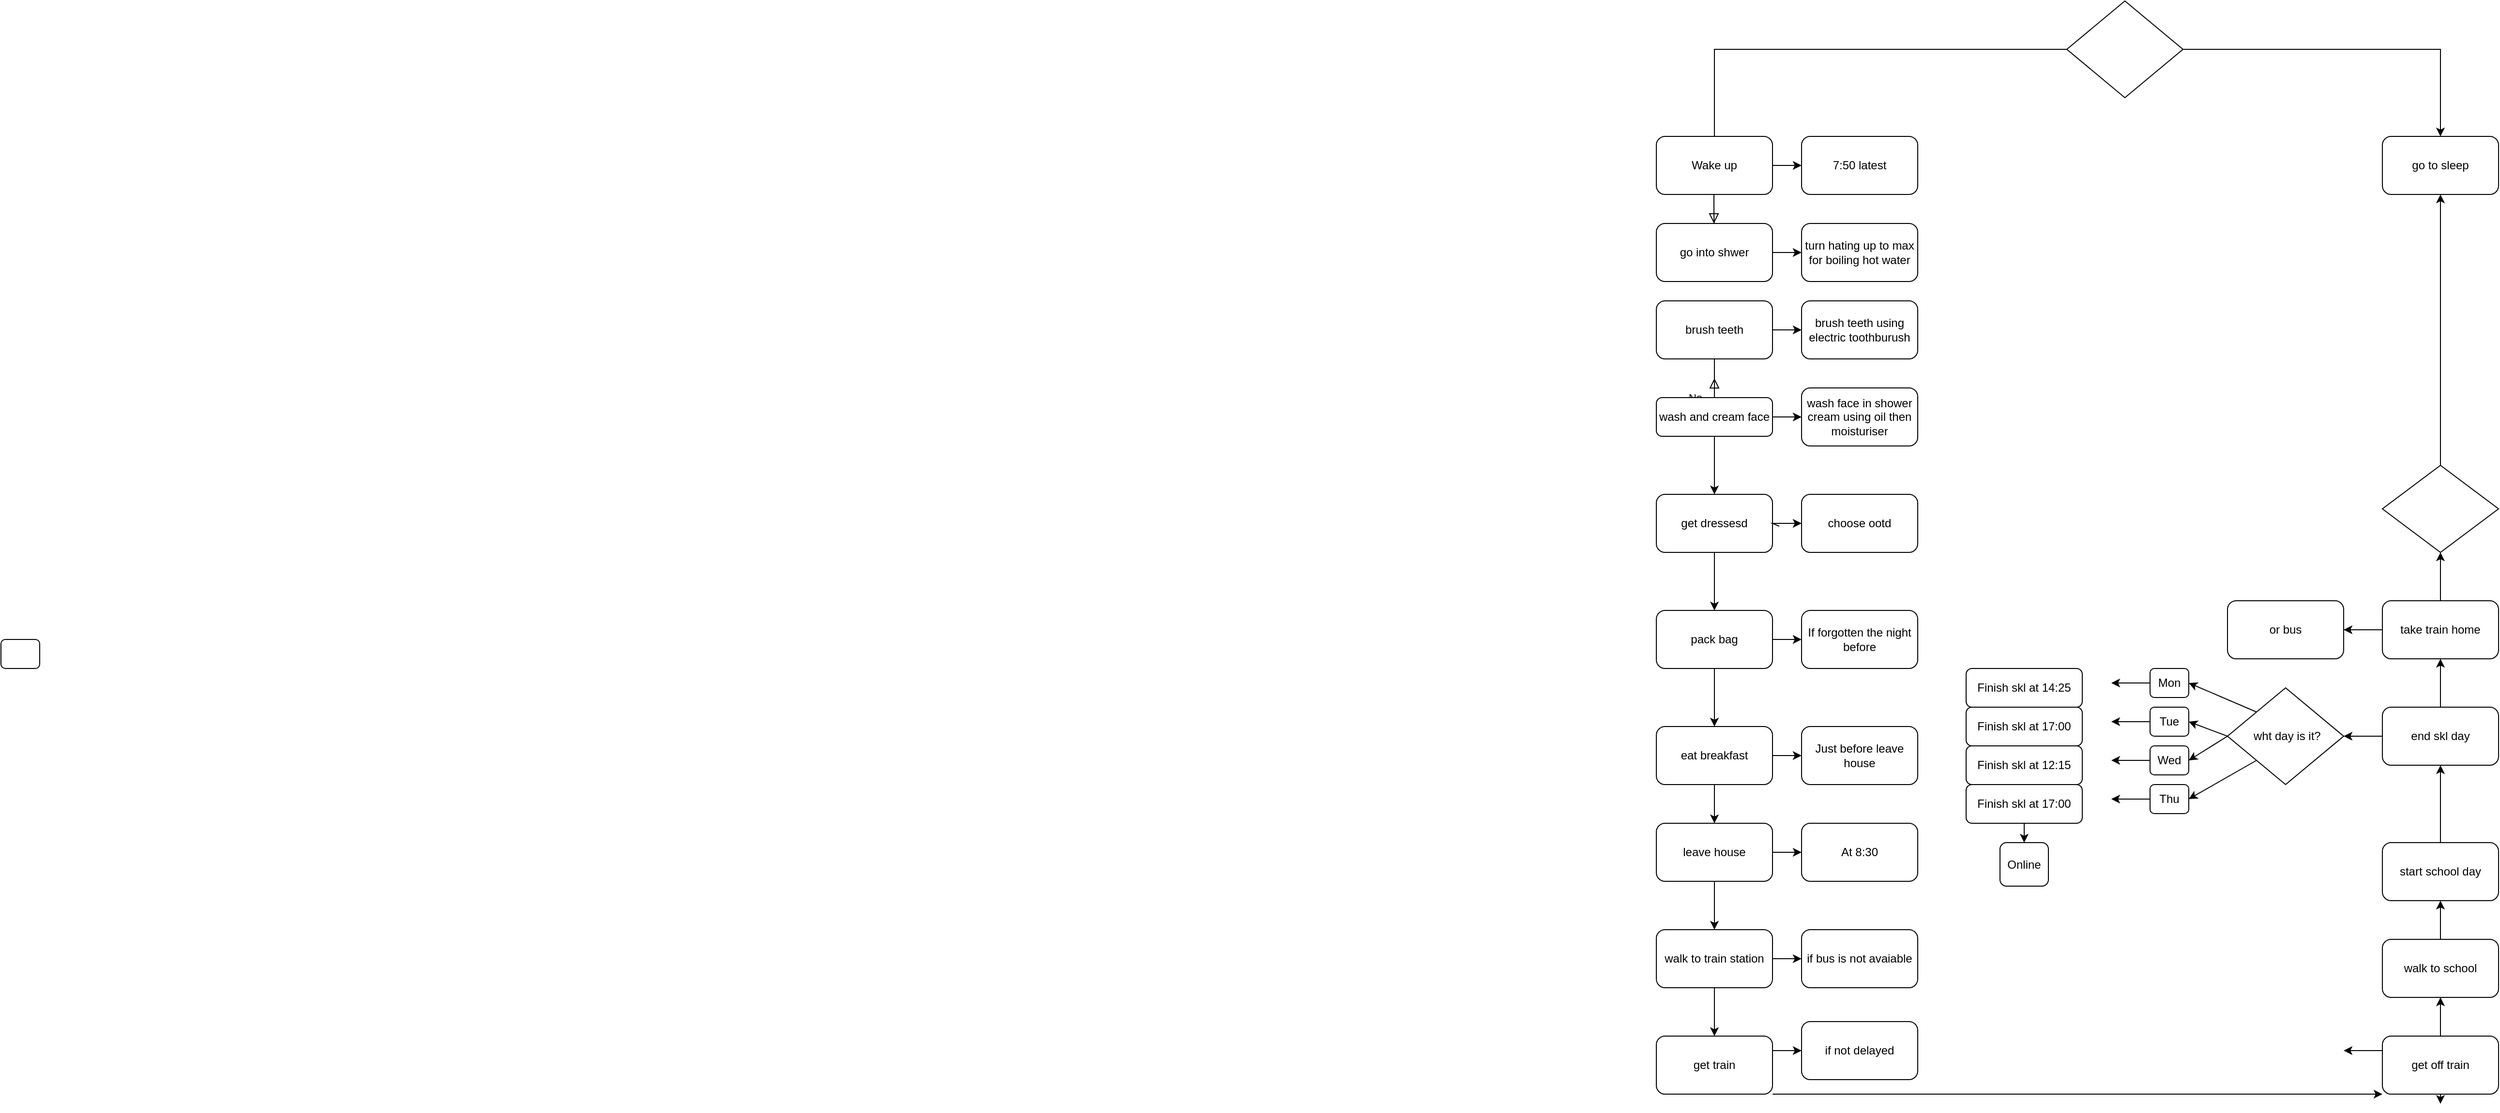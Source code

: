 <mxfile version="21.7.5" type="github">
  <diagram id="C5RBs43oDa-KdzZeNtuy" name="Page-1">
    <mxGraphModel dx="3915" dy="790" grid="1" gridSize="10" guides="1" tooltips="1" connect="1" arrows="1" fold="1" page="1" pageScale="1" pageWidth="827" pageHeight="1169" math="0" shadow="0">
      <root>
        <mxCell id="WIyWlLk6GJQsqaUBKTNV-0" />
        <mxCell id="WIyWlLk6GJQsqaUBKTNV-1" parent="WIyWlLk6GJQsqaUBKTNV-0" />
        <mxCell id="WIyWlLk6GJQsqaUBKTNV-2" value="" style="rounded=0;html=1;jettySize=auto;orthogonalLoop=1;fontSize=11;endArrow=block;endFill=0;endSize=8;strokeWidth=1;shadow=0;labelBackgroundColor=none;edgeStyle=orthogonalEdgeStyle;" parent="WIyWlLk6GJQsqaUBKTNV-1" edge="1">
          <mxGeometry relative="1" as="geometry">
            <mxPoint x="-10.5" y="210" as="sourcePoint" />
            <mxPoint x="-10.5" y="260" as="targetPoint" />
          </mxGeometry>
        </mxCell>
        <mxCell id="WIyWlLk6GJQsqaUBKTNV-3" value="Wake up" style="rounded=1;whiteSpace=wrap;html=1;fontSize=12;glass=0;strokeWidth=1;shadow=0;" parent="WIyWlLk6GJQsqaUBKTNV-1" vertex="1">
          <mxGeometry x="-70" y="170" width="120" height="60" as="geometry" />
        </mxCell>
        <mxCell id="WIyWlLk6GJQsqaUBKTNV-4" value="Yes" style="rounded=0;html=1;jettySize=auto;orthogonalLoop=1;fontSize=11;endArrow=block;endFill=0;endSize=8;strokeWidth=1;shadow=0;labelBackgroundColor=none;edgeStyle=orthogonalEdgeStyle;" parent="WIyWlLk6GJQsqaUBKTNV-1" edge="1">
          <mxGeometry y="20" relative="1" as="geometry">
            <mxPoint as="offset" />
            <mxPoint x="-10.5" y="250" as="sourcePoint" />
            <mxPoint x="-10.5" y="290" as="targetPoint" />
          </mxGeometry>
        </mxCell>
        <mxCell id="WIyWlLk6GJQsqaUBKTNV-8" value="No" style="rounded=0;html=1;jettySize=auto;orthogonalLoop=1;fontSize=11;endArrow=block;endFill=0;endSize=8;strokeWidth=1;shadow=0;labelBackgroundColor=none;edgeStyle=orthogonalEdgeStyle;exitX=0.5;exitY=1;exitDx=0;exitDy=0;" parent="WIyWlLk6GJQsqaUBKTNV-1" source="h7jj4KQOKd7kDxaAhbnP-1" edge="1">
          <mxGeometry x="0.333" y="20" relative="1" as="geometry">
            <mxPoint as="offset" />
            <mxPoint x="-10" y="390" as="sourcePoint" />
            <mxPoint x="-10" y="420" as="targetPoint" />
            <Array as="points">
              <mxPoint x="-10" y="440" />
              <mxPoint x="-10" y="440" />
            </Array>
          </mxGeometry>
        </mxCell>
        <mxCell id="WIyWlLk6GJQsqaUBKTNV-11" value="wash and cream face" style="rounded=1;whiteSpace=wrap;html=1;fontSize=12;glass=0;strokeWidth=1;shadow=0;" parent="WIyWlLk6GJQsqaUBKTNV-1" vertex="1">
          <mxGeometry x="-70" y="440" width="120" height="40" as="geometry" />
        </mxCell>
        <mxCell id="h7jj4KQOKd7kDxaAhbnP-0" value="go into shwer" style="rounded=1;whiteSpace=wrap;html=1;" vertex="1" parent="WIyWlLk6GJQsqaUBKTNV-1">
          <mxGeometry x="-70" y="260" width="120" height="60" as="geometry" />
        </mxCell>
        <mxCell id="h7jj4KQOKd7kDxaAhbnP-1" value="brush teeth" style="rounded=1;whiteSpace=wrap;html=1;" vertex="1" parent="WIyWlLk6GJQsqaUBKTNV-1">
          <mxGeometry x="-70" y="340" width="120" height="60" as="geometry" />
        </mxCell>
        <mxCell id="h7jj4KQOKd7kDxaAhbnP-2" value="get dressesd" style="rounded=1;whiteSpace=wrap;html=1;" vertex="1" parent="WIyWlLk6GJQsqaUBKTNV-1">
          <mxGeometry x="-70" y="540" width="120" height="60" as="geometry" />
        </mxCell>
        <mxCell id="h7jj4KQOKd7kDxaAhbnP-4" value="" style="endArrow=classic;html=1;rounded=0;exitX=0.5;exitY=1;exitDx=0;exitDy=0;entryX=0.5;entryY=0;entryDx=0;entryDy=0;" edge="1" parent="WIyWlLk6GJQsqaUBKTNV-1" source="WIyWlLk6GJQsqaUBKTNV-11" target="h7jj4KQOKd7kDxaAhbnP-2">
          <mxGeometry width="50" height="50" relative="1" as="geometry">
            <mxPoint x="160" y="350" as="sourcePoint" />
            <mxPoint x="210" y="300" as="targetPoint" />
          </mxGeometry>
        </mxCell>
        <mxCell id="h7jj4KQOKd7kDxaAhbnP-5" value="pack bag" style="rounded=1;whiteSpace=wrap;html=1;" vertex="1" parent="WIyWlLk6GJQsqaUBKTNV-1">
          <mxGeometry x="-70" y="660" width="120" height="60" as="geometry" />
        </mxCell>
        <mxCell id="h7jj4KQOKd7kDxaAhbnP-6" value="eat breakfast" style="rounded=1;whiteSpace=wrap;html=1;" vertex="1" parent="WIyWlLk6GJQsqaUBKTNV-1">
          <mxGeometry x="-70" y="780" width="120" height="60" as="geometry" />
        </mxCell>
        <mxCell id="h7jj4KQOKd7kDxaAhbnP-7" value="leave house" style="rounded=1;whiteSpace=wrap;html=1;" vertex="1" parent="WIyWlLk6GJQsqaUBKTNV-1">
          <mxGeometry x="-70" y="880" width="120" height="60" as="geometry" />
        </mxCell>
        <mxCell id="h7jj4KQOKd7kDxaAhbnP-8" value="walk to train station" style="rounded=1;whiteSpace=wrap;html=1;" vertex="1" parent="WIyWlLk6GJQsqaUBKTNV-1">
          <mxGeometry x="-70" y="990" width="120" height="60" as="geometry" />
        </mxCell>
        <mxCell id="h7jj4KQOKd7kDxaAhbnP-9" value="get train" style="rounded=1;whiteSpace=wrap;html=1;" vertex="1" parent="WIyWlLk6GJQsqaUBKTNV-1">
          <mxGeometry x="-70" y="1100" width="120" height="60" as="geometry" />
        </mxCell>
        <mxCell id="h7jj4KQOKd7kDxaAhbnP-10" value="" style="endArrow=classic;html=1;rounded=0;exitX=1;exitY=1;exitDx=0;exitDy=0;entryX=0;entryY=1;entryDx=0;entryDy=0;" edge="1" parent="WIyWlLk6GJQsqaUBKTNV-1" source="h7jj4KQOKd7kDxaAhbnP-9" target="h7jj4KQOKd7kDxaAhbnP-11">
          <mxGeometry width="50" height="50" relative="1" as="geometry">
            <mxPoint x="390" y="830" as="sourcePoint" />
            <mxPoint x="360" y="1110" as="targetPoint" />
          </mxGeometry>
        </mxCell>
        <mxCell id="h7jj4KQOKd7kDxaAhbnP-91" style="edgeStyle=orthogonalEdgeStyle;rounded=0;orthogonalLoop=1;jettySize=auto;html=1;exitX=0.5;exitY=1;exitDx=0;exitDy=0;" edge="1" parent="WIyWlLk6GJQsqaUBKTNV-1" source="h7jj4KQOKd7kDxaAhbnP-11">
          <mxGeometry relative="1" as="geometry">
            <mxPoint x="740" y="1170" as="targetPoint" />
          </mxGeometry>
        </mxCell>
        <mxCell id="h7jj4KQOKd7kDxaAhbnP-11" value="get off train" style="rounded=1;whiteSpace=wrap;html=1;" vertex="1" parent="WIyWlLk6GJQsqaUBKTNV-1">
          <mxGeometry x="680" y="1100" width="120" height="60" as="geometry" />
        </mxCell>
        <mxCell id="h7jj4KQOKd7kDxaAhbnP-12" value="walk to school" style="rounded=1;whiteSpace=wrap;html=1;" vertex="1" parent="WIyWlLk6GJQsqaUBKTNV-1">
          <mxGeometry x="680" y="1000" width="120" height="60" as="geometry" />
        </mxCell>
        <mxCell id="h7jj4KQOKd7kDxaAhbnP-13" value="start school day" style="rounded=1;whiteSpace=wrap;html=1;" vertex="1" parent="WIyWlLk6GJQsqaUBKTNV-1">
          <mxGeometry x="680" y="900" width="120" height="60" as="geometry" />
        </mxCell>
        <mxCell id="h7jj4KQOKd7kDxaAhbnP-14" value="end skl day" style="rounded=1;whiteSpace=wrap;html=1;" vertex="1" parent="WIyWlLk6GJQsqaUBKTNV-1">
          <mxGeometry x="680" y="760" width="120" height="60" as="geometry" />
        </mxCell>
        <mxCell id="h7jj4KQOKd7kDxaAhbnP-15" value="" style="endArrow=classic;html=1;rounded=0;exitX=0.5;exitY=1;exitDx=0;exitDy=0;entryX=0.5;entryY=0;entryDx=0;entryDy=0;" edge="1" parent="WIyWlLk6GJQsqaUBKTNV-1" source="h7jj4KQOKd7kDxaAhbnP-2" target="h7jj4KQOKd7kDxaAhbnP-5">
          <mxGeometry width="50" height="50" relative="1" as="geometry">
            <mxPoint x="160" y="850" as="sourcePoint" />
            <mxPoint x="210" y="800" as="targetPoint" />
          </mxGeometry>
        </mxCell>
        <mxCell id="h7jj4KQOKd7kDxaAhbnP-17" value="" style="endArrow=classic;html=1;rounded=0;entryX=0.5;entryY=0;entryDx=0;entryDy=0;" edge="1" parent="WIyWlLk6GJQsqaUBKTNV-1" target="h7jj4KQOKd7kDxaAhbnP-7">
          <mxGeometry width="50" height="50" relative="1" as="geometry">
            <mxPoint x="-10" y="840" as="sourcePoint" />
            <mxPoint x="-10" y="870" as="targetPoint" />
          </mxGeometry>
        </mxCell>
        <mxCell id="h7jj4KQOKd7kDxaAhbnP-18" value="" style="endArrow=classic;html=1;rounded=0;entryX=0.5;entryY=0;entryDx=0;entryDy=0;" edge="1" parent="WIyWlLk6GJQsqaUBKTNV-1" target="h7jj4KQOKd7kDxaAhbnP-8">
          <mxGeometry width="50" height="50" relative="1" as="geometry">
            <mxPoint x="-10" y="940" as="sourcePoint" />
            <mxPoint x="40" y="890" as="targetPoint" />
          </mxGeometry>
        </mxCell>
        <mxCell id="h7jj4KQOKd7kDxaAhbnP-19" value="" style="endArrow=classic;html=1;rounded=0;entryX=0.5;entryY=0;entryDx=0;entryDy=0;" edge="1" parent="WIyWlLk6GJQsqaUBKTNV-1" target="h7jj4KQOKd7kDxaAhbnP-9">
          <mxGeometry width="50" height="50" relative="1" as="geometry">
            <mxPoint x="-10" y="1050" as="sourcePoint" />
            <mxPoint x="40" y="1000" as="targetPoint" />
          </mxGeometry>
        </mxCell>
        <mxCell id="h7jj4KQOKd7kDxaAhbnP-20" value="" style="endArrow=classic;html=1;rounded=0;entryX=0.5;entryY=1;entryDx=0;entryDy=0;exitX=0.5;exitY=0;exitDx=0;exitDy=0;" edge="1" parent="WIyWlLk6GJQsqaUBKTNV-1" source="h7jj4KQOKd7kDxaAhbnP-11" target="h7jj4KQOKd7kDxaAhbnP-12">
          <mxGeometry width="50" height="50" relative="1" as="geometry">
            <mxPoint x="540" y="1100" as="sourcePoint" />
            <mxPoint x="550" y="1070" as="targetPoint" />
          </mxGeometry>
        </mxCell>
        <mxCell id="h7jj4KQOKd7kDxaAhbnP-24" value="" style="endArrow=classic;html=1;rounded=0;entryX=0.5;entryY=1;entryDx=0;entryDy=0;exitX=0.5;exitY=0;exitDx=0;exitDy=0;" edge="1" parent="WIyWlLk6GJQsqaUBKTNV-1" source="h7jj4KQOKd7kDxaAhbnP-12" target="h7jj4KQOKd7kDxaAhbnP-13">
          <mxGeometry width="50" height="50" relative="1" as="geometry">
            <mxPoint x="540" y="1000" as="sourcePoint" />
            <mxPoint x="590" y="950" as="targetPoint" />
          </mxGeometry>
        </mxCell>
        <mxCell id="h7jj4KQOKd7kDxaAhbnP-25" value="" style="endArrow=classic;html=1;rounded=0;entryX=0.5;entryY=1;entryDx=0;entryDy=0;exitX=0.5;exitY=0;exitDx=0;exitDy=0;exitPerimeter=0;" edge="1" parent="WIyWlLk6GJQsqaUBKTNV-1" source="h7jj4KQOKd7kDxaAhbnP-13" target="h7jj4KQOKd7kDxaAhbnP-14">
          <mxGeometry width="50" height="50" relative="1" as="geometry">
            <mxPoint x="740" y="890" as="sourcePoint" />
            <mxPoint x="790" y="840" as="targetPoint" />
          </mxGeometry>
        </mxCell>
        <mxCell id="h7jj4KQOKd7kDxaAhbnP-26" value="take train home" style="rounded=1;whiteSpace=wrap;html=1;" vertex="1" parent="WIyWlLk6GJQsqaUBKTNV-1">
          <mxGeometry x="680" y="650" width="120" height="60" as="geometry" />
        </mxCell>
        <mxCell id="h7jj4KQOKd7kDxaAhbnP-27" value="" style="endArrow=classic;html=1;rounded=0;exitX=0.5;exitY=0;exitDx=0;exitDy=0;entryX=0.5;entryY=1;entryDx=0;entryDy=0;" edge="1" parent="WIyWlLk6GJQsqaUBKTNV-1" source="h7jj4KQOKd7kDxaAhbnP-14" target="h7jj4KQOKd7kDxaAhbnP-26">
          <mxGeometry width="50" height="50" relative="1" as="geometry">
            <mxPoint x="710" y="860" as="sourcePoint" />
            <mxPoint x="760" y="810" as="targetPoint" />
          </mxGeometry>
        </mxCell>
        <mxCell id="h7jj4KQOKd7kDxaAhbnP-34" value="" style="endArrow=classic;html=1;rounded=0;exitX=1;exitY=0.5;exitDx=0;exitDy=0;" edge="1" parent="WIyWlLk6GJQsqaUBKTNV-1" source="h7jj4KQOKd7kDxaAhbnP-8" target="h7jj4KQOKd7kDxaAhbnP-35">
          <mxGeometry width="50" height="50" relative="1" as="geometry">
            <mxPoint x="310" y="930" as="sourcePoint" />
            <mxPoint x="80" y="1020" as="targetPoint" />
          </mxGeometry>
        </mxCell>
        <mxCell id="h7jj4KQOKd7kDxaAhbnP-35" value="if bus is not avaiable" style="rounded=1;whiteSpace=wrap;html=1;" vertex="1" parent="WIyWlLk6GJQsqaUBKTNV-1">
          <mxGeometry x="80" y="990" width="120" height="60" as="geometry" />
        </mxCell>
        <mxCell id="h7jj4KQOKd7kDxaAhbnP-36" value="" style="endArrow=classic;html=1;rounded=0;exitX=1;exitY=0.5;exitDx=0;exitDy=0;" edge="1" parent="WIyWlLk6GJQsqaUBKTNV-1" source="h7jj4KQOKd7kDxaAhbnP-7" target="h7jj4KQOKd7kDxaAhbnP-37">
          <mxGeometry width="50" height="50" relative="1" as="geometry">
            <mxPoint x="310" y="930" as="sourcePoint" />
            <mxPoint x="80" y="910" as="targetPoint" />
          </mxGeometry>
        </mxCell>
        <mxCell id="h7jj4KQOKd7kDxaAhbnP-37" value="At 8:30" style="rounded=1;whiteSpace=wrap;html=1;" vertex="1" parent="WIyWlLk6GJQsqaUBKTNV-1">
          <mxGeometry x="80" y="880" width="120" height="60" as="geometry" />
        </mxCell>
        <mxCell id="h7jj4KQOKd7kDxaAhbnP-38" value="" style="endArrow=classic;html=1;rounded=0;entryX=0.5;entryY=0;entryDx=0;entryDy=0;" edge="1" parent="WIyWlLk6GJQsqaUBKTNV-1" target="h7jj4KQOKd7kDxaAhbnP-6">
          <mxGeometry width="50" height="50" relative="1" as="geometry">
            <mxPoint x="-10" y="720" as="sourcePoint" />
            <mxPoint x="40" y="670" as="targetPoint" />
          </mxGeometry>
        </mxCell>
        <mxCell id="h7jj4KQOKd7kDxaAhbnP-39" value="" style="endArrow=classic;html=1;rounded=0;exitX=1;exitY=0.5;exitDx=0;exitDy=0;" edge="1" parent="WIyWlLk6GJQsqaUBKTNV-1" source="h7jj4KQOKd7kDxaAhbnP-6">
          <mxGeometry width="50" height="50" relative="1" as="geometry">
            <mxPoint x="310" y="830" as="sourcePoint" />
            <mxPoint x="80" y="810" as="targetPoint" />
          </mxGeometry>
        </mxCell>
        <mxCell id="h7jj4KQOKd7kDxaAhbnP-40" value="Just before leave house" style="rounded=1;whiteSpace=wrap;html=1;" vertex="1" parent="WIyWlLk6GJQsqaUBKTNV-1">
          <mxGeometry x="80" y="780" width="120" height="60" as="geometry" />
        </mxCell>
        <mxCell id="h7jj4KQOKd7kDxaAhbnP-41" value="" style="endArrow=classic;html=1;rounded=0;exitX=1;exitY=0.5;exitDx=0;exitDy=0;" edge="1" parent="WIyWlLk6GJQsqaUBKTNV-1" source="h7jj4KQOKd7kDxaAhbnP-5">
          <mxGeometry width="50" height="50" relative="1" as="geometry">
            <mxPoint x="310" y="830" as="sourcePoint" />
            <mxPoint x="80" y="690" as="targetPoint" />
          </mxGeometry>
        </mxCell>
        <mxCell id="h7jj4KQOKd7kDxaAhbnP-42" value="If forgotten the night before" style="rounded=1;whiteSpace=wrap;html=1;" vertex="1" parent="WIyWlLk6GJQsqaUBKTNV-1">
          <mxGeometry x="80" y="660" width="120" height="60" as="geometry" />
        </mxCell>
        <mxCell id="h7jj4KQOKd7kDxaAhbnP-43" value="" style="endArrow=classic;html=1;rounded=0;exitX=1.058;exitY=0.55;exitDx=0;exitDy=0;exitPerimeter=0;" edge="1" parent="WIyWlLk6GJQsqaUBKTNV-1" source="h7jj4KQOKd7kDxaAhbnP-2" target="h7jj4KQOKd7kDxaAhbnP-44">
          <mxGeometry width="50" height="50" relative="1" as="geometry">
            <mxPoint x="310" y="730" as="sourcePoint" />
            <mxPoint x="80" y="573" as="targetPoint" />
            <Array as="points">
              <mxPoint x="50" y="570" />
            </Array>
          </mxGeometry>
        </mxCell>
        <mxCell id="h7jj4KQOKd7kDxaAhbnP-44" value="choose ootd" style="rounded=1;whiteSpace=wrap;html=1;" vertex="1" parent="WIyWlLk6GJQsqaUBKTNV-1">
          <mxGeometry x="80" y="540" width="120" height="60" as="geometry" />
        </mxCell>
        <mxCell id="h7jj4KQOKd7kDxaAhbnP-45" value="" style="endArrow=classic;html=1;rounded=0;exitX=1;exitY=0.5;exitDx=0;exitDy=0;" edge="1" parent="WIyWlLk6GJQsqaUBKTNV-1" source="WIyWlLk6GJQsqaUBKTNV-11" target="h7jj4KQOKd7kDxaAhbnP-46">
          <mxGeometry width="50" height="50" relative="1" as="geometry">
            <mxPoint x="310" y="530" as="sourcePoint" />
            <mxPoint x="80" y="460" as="targetPoint" />
          </mxGeometry>
        </mxCell>
        <mxCell id="h7jj4KQOKd7kDxaAhbnP-46" value="wash face in shower cream using oil then moisturiser" style="rounded=1;whiteSpace=wrap;html=1;" vertex="1" parent="WIyWlLk6GJQsqaUBKTNV-1">
          <mxGeometry x="80" y="430" width="120" height="60" as="geometry" />
        </mxCell>
        <mxCell id="h7jj4KQOKd7kDxaAhbnP-47" value="" style="endArrow=classic;html=1;rounded=0;" edge="1" parent="WIyWlLk6GJQsqaUBKTNV-1" target="h7jj4KQOKd7kDxaAhbnP-48">
          <mxGeometry width="50" height="50" relative="1" as="geometry">
            <mxPoint x="50" y="370" as="sourcePoint" />
            <mxPoint x="80" y="370" as="targetPoint" />
          </mxGeometry>
        </mxCell>
        <mxCell id="h7jj4KQOKd7kDxaAhbnP-48" value="brush teeth using electric toothburush" style="rounded=1;whiteSpace=wrap;html=1;" vertex="1" parent="WIyWlLk6GJQsqaUBKTNV-1">
          <mxGeometry x="80" y="340" width="120" height="60" as="geometry" />
        </mxCell>
        <mxCell id="h7jj4KQOKd7kDxaAhbnP-49" value="turn hating up to max for boiling hot water" style="rounded=1;whiteSpace=wrap;html=1;" vertex="1" parent="WIyWlLk6GJQsqaUBKTNV-1">
          <mxGeometry x="80" y="260" width="120" height="60" as="geometry" />
        </mxCell>
        <mxCell id="h7jj4KQOKd7kDxaAhbnP-50" value="" style="endArrow=classic;html=1;rounded=0;exitX=1;exitY=0.5;exitDx=0;exitDy=0;entryX=0;entryY=0.5;entryDx=0;entryDy=0;" edge="1" parent="WIyWlLk6GJQsqaUBKTNV-1" source="h7jj4KQOKd7kDxaAhbnP-0" target="h7jj4KQOKd7kDxaAhbnP-49">
          <mxGeometry width="50" height="50" relative="1" as="geometry">
            <mxPoint x="310" y="530" as="sourcePoint" />
            <mxPoint x="360" y="480" as="targetPoint" />
          </mxGeometry>
        </mxCell>
        <mxCell id="h7jj4KQOKd7kDxaAhbnP-51" value="" style="endArrow=classic;html=1;rounded=0;exitX=1;exitY=0.5;exitDx=0;exitDy=0;" edge="1" parent="WIyWlLk6GJQsqaUBKTNV-1" source="WIyWlLk6GJQsqaUBKTNV-3" target="h7jj4KQOKd7kDxaAhbnP-52">
          <mxGeometry width="50" height="50" relative="1" as="geometry">
            <mxPoint x="310" y="530" as="sourcePoint" />
            <mxPoint x="80" y="190" as="targetPoint" />
          </mxGeometry>
        </mxCell>
        <mxCell id="h7jj4KQOKd7kDxaAhbnP-52" value="7:50 latest" style="rounded=1;whiteSpace=wrap;html=1;" vertex="1" parent="WIyWlLk6GJQsqaUBKTNV-1">
          <mxGeometry x="80" y="170" width="120" height="60" as="geometry" />
        </mxCell>
        <mxCell id="h7jj4KQOKd7kDxaAhbnP-53" value="" style="endArrow=classic;html=1;rounded=0;exitX=1;exitY=0.25;exitDx=0;exitDy=0;" edge="1" parent="WIyWlLk6GJQsqaUBKTNV-1" source="h7jj4KQOKd7kDxaAhbnP-9" target="h7jj4KQOKd7kDxaAhbnP-54">
          <mxGeometry width="50" height="50" relative="1" as="geometry">
            <mxPoint x="310" y="830" as="sourcePoint" />
            <mxPoint x="80" y="1115" as="targetPoint" />
            <Array as="points">
              <mxPoint x="60" y="1115" />
            </Array>
          </mxGeometry>
        </mxCell>
        <mxCell id="h7jj4KQOKd7kDxaAhbnP-54" value="if not delayed" style="rounded=1;whiteSpace=wrap;html=1;" vertex="1" parent="WIyWlLk6GJQsqaUBKTNV-1">
          <mxGeometry x="80" y="1085" width="120" height="60" as="geometry" />
        </mxCell>
        <mxCell id="h7jj4KQOKd7kDxaAhbnP-55" value="" style="endArrow=classic;html=1;rounded=0;exitX=0;exitY=0.25;exitDx=0;exitDy=0;" edge="1" parent="WIyWlLk6GJQsqaUBKTNV-1" source="h7jj4KQOKd7kDxaAhbnP-11">
          <mxGeometry width="50" height="50" relative="1" as="geometry">
            <mxPoint x="390" y="830" as="sourcePoint" />
            <mxPoint x="640" y="1115" as="targetPoint" />
          </mxGeometry>
        </mxCell>
        <mxCell id="h7jj4KQOKd7kDxaAhbnP-56" value="" style="endArrow=classic;html=1;rounded=0;exitX=0.5;exitY=0;exitDx=0;exitDy=0;entryX=0.5;entryY=1;entryDx=0;entryDy=0;" edge="1" parent="WIyWlLk6GJQsqaUBKTNV-1" source="h7jj4KQOKd7kDxaAhbnP-60" target="h7jj4KQOKd7kDxaAhbnP-57">
          <mxGeometry width="50" height="50" relative="1" as="geometry">
            <mxPoint x="390" y="430" as="sourcePoint" />
            <mxPoint x="730" y="240" as="targetPoint" />
          </mxGeometry>
        </mxCell>
        <mxCell id="h7jj4KQOKd7kDxaAhbnP-57" value="go to sleep" style="rounded=1;whiteSpace=wrap;html=1;" vertex="1" parent="WIyWlLk6GJQsqaUBKTNV-1">
          <mxGeometry x="680" y="170" width="120" height="60" as="geometry" />
        </mxCell>
        <mxCell id="h7jj4KQOKd7kDxaAhbnP-58" value="" style="endArrow=classic;html=1;rounded=0;exitX=0.5;exitY=0;exitDx=0;exitDy=0;entryX=0.5;entryY=0;entryDx=0;entryDy=0;" edge="1" parent="WIyWlLk6GJQsqaUBKTNV-1" source="WIyWlLk6GJQsqaUBKTNV-3" target="h7jj4KQOKd7kDxaAhbnP-57">
          <mxGeometry width="50" height="50" relative="1" as="geometry">
            <mxPoint x="390" y="430" as="sourcePoint" />
            <mxPoint x="740" y="80" as="targetPoint" />
            <Array as="points">
              <mxPoint x="-10" y="80" />
              <mxPoint x="740" y="80" />
            </Array>
          </mxGeometry>
        </mxCell>
        <mxCell id="h7jj4KQOKd7kDxaAhbnP-59" value="" style="rhombus;whiteSpace=wrap;html=1;" vertex="1" parent="WIyWlLk6GJQsqaUBKTNV-1">
          <mxGeometry x="354" y="30" width="120" height="100" as="geometry" />
        </mxCell>
        <mxCell id="h7jj4KQOKd7kDxaAhbnP-61" value="" style="endArrow=classic;html=1;rounded=0;exitX=0.5;exitY=0;exitDx=0;exitDy=0;entryX=0.5;entryY=1;entryDx=0;entryDy=0;" edge="1" parent="WIyWlLk6GJQsqaUBKTNV-1" source="h7jj4KQOKd7kDxaAhbnP-26" target="h7jj4KQOKd7kDxaAhbnP-60">
          <mxGeometry width="50" height="50" relative="1" as="geometry">
            <mxPoint x="740" y="650" as="sourcePoint" />
            <mxPoint x="740" y="230" as="targetPoint" />
          </mxGeometry>
        </mxCell>
        <mxCell id="h7jj4KQOKd7kDxaAhbnP-60" value="" style="rhombus;whiteSpace=wrap;html=1;" vertex="1" parent="WIyWlLk6GJQsqaUBKTNV-1">
          <mxGeometry x="680" y="510" width="120" height="90" as="geometry" />
        </mxCell>
        <mxCell id="h7jj4KQOKd7kDxaAhbnP-62" value="" style="endArrow=classic;html=1;rounded=0;exitX=0;exitY=0.5;exitDx=0;exitDy=0;" edge="1" parent="WIyWlLk6GJQsqaUBKTNV-1" source="h7jj4KQOKd7kDxaAhbnP-26" target="h7jj4KQOKd7kDxaAhbnP-63">
          <mxGeometry width="50" height="50" relative="1" as="geometry">
            <mxPoint x="390" y="600" as="sourcePoint" />
            <mxPoint x="640" y="680" as="targetPoint" />
          </mxGeometry>
        </mxCell>
        <mxCell id="h7jj4KQOKd7kDxaAhbnP-63" value="or bus" style="rounded=1;whiteSpace=wrap;html=1;" vertex="1" parent="WIyWlLk6GJQsqaUBKTNV-1">
          <mxGeometry x="520" y="650" width="120" height="60" as="geometry" />
        </mxCell>
        <mxCell id="h7jj4KQOKd7kDxaAhbnP-64" value="" style="endArrow=classic;html=1;rounded=0;exitX=0;exitY=0.5;exitDx=0;exitDy=0;" edge="1" parent="WIyWlLk6GJQsqaUBKTNV-1" source="h7jj4KQOKd7kDxaAhbnP-14">
          <mxGeometry width="50" height="50" relative="1" as="geometry">
            <mxPoint x="390" y="600" as="sourcePoint" />
            <mxPoint x="640" y="790" as="targetPoint" />
          </mxGeometry>
        </mxCell>
        <mxCell id="h7jj4KQOKd7kDxaAhbnP-66" value="&amp;nbsp;wht day is it?" style="rhombus;whiteSpace=wrap;html=1;" vertex="1" parent="WIyWlLk6GJQsqaUBKTNV-1">
          <mxGeometry x="520" y="740" width="120" height="100" as="geometry" />
        </mxCell>
        <mxCell id="h7jj4KQOKd7kDxaAhbnP-69" value="Mon" style="rounded=1;whiteSpace=wrap;html=1;" vertex="1" parent="WIyWlLk6GJQsqaUBKTNV-1">
          <mxGeometry x="440" y="720" width="40" height="30" as="geometry" />
        </mxCell>
        <mxCell id="h7jj4KQOKd7kDxaAhbnP-70" value="" style="rounded=1;whiteSpace=wrap;html=1;" vertex="1" parent="WIyWlLk6GJQsqaUBKTNV-1">
          <mxGeometry x="-1780" y="690" width="40" height="30" as="geometry" />
        </mxCell>
        <mxCell id="h7jj4KQOKd7kDxaAhbnP-71" value="Tue" style="rounded=1;whiteSpace=wrap;html=1;" vertex="1" parent="WIyWlLk6GJQsqaUBKTNV-1">
          <mxGeometry x="440" y="760" width="40" height="30" as="geometry" />
        </mxCell>
        <mxCell id="h7jj4KQOKd7kDxaAhbnP-72" value="Wed" style="rounded=1;whiteSpace=wrap;html=1;" vertex="1" parent="WIyWlLk6GJQsqaUBKTNV-1">
          <mxGeometry x="440" y="800" width="40" height="30" as="geometry" />
        </mxCell>
        <mxCell id="h7jj4KQOKd7kDxaAhbnP-73" value="Thu" style="rounded=1;whiteSpace=wrap;html=1;" vertex="1" parent="WIyWlLk6GJQsqaUBKTNV-1">
          <mxGeometry x="440" y="840" width="40" height="30" as="geometry" />
        </mxCell>
        <mxCell id="h7jj4KQOKd7kDxaAhbnP-74" value="" style="endArrow=classic;html=1;rounded=0;exitX=0;exitY=0;exitDx=0;exitDy=0;entryX=1;entryY=0.5;entryDx=0;entryDy=0;" edge="1" parent="WIyWlLk6GJQsqaUBKTNV-1" source="h7jj4KQOKd7kDxaAhbnP-66" target="h7jj4KQOKd7kDxaAhbnP-69">
          <mxGeometry width="50" height="50" relative="1" as="geometry">
            <mxPoint x="440" y="600" as="sourcePoint" />
            <mxPoint x="490" y="550" as="targetPoint" />
          </mxGeometry>
        </mxCell>
        <mxCell id="h7jj4KQOKd7kDxaAhbnP-75" value="" style="endArrow=classic;html=1;rounded=0;exitX=0;exitY=0.5;exitDx=0;exitDy=0;entryX=1;entryY=0.5;entryDx=0;entryDy=0;" edge="1" parent="WIyWlLk6GJQsqaUBKTNV-1" source="h7jj4KQOKd7kDxaAhbnP-66" target="h7jj4KQOKd7kDxaAhbnP-71">
          <mxGeometry width="50" height="50" relative="1" as="geometry">
            <mxPoint x="-200" y="660" as="sourcePoint" />
            <mxPoint x="-150" y="610" as="targetPoint" />
          </mxGeometry>
        </mxCell>
        <mxCell id="h7jj4KQOKd7kDxaAhbnP-76" value="" style="endArrow=classic;html=1;rounded=0;entryX=1;entryY=0.5;entryDx=0;entryDy=0;" edge="1" parent="WIyWlLk6GJQsqaUBKTNV-1" target="h7jj4KQOKd7kDxaAhbnP-72">
          <mxGeometry width="50" height="50" relative="1" as="geometry">
            <mxPoint x="520" y="790" as="sourcePoint" />
            <mxPoint x="460" y="580" as="targetPoint" />
          </mxGeometry>
        </mxCell>
        <mxCell id="h7jj4KQOKd7kDxaAhbnP-77" value="" style="endArrow=classic;html=1;rounded=0;exitX=0;exitY=1;exitDx=0;exitDy=0;entryX=1;entryY=0.5;entryDx=0;entryDy=0;" edge="1" parent="WIyWlLk6GJQsqaUBKTNV-1" source="h7jj4KQOKd7kDxaAhbnP-66" target="h7jj4KQOKd7kDxaAhbnP-73">
          <mxGeometry width="50" height="50" relative="1" as="geometry">
            <mxPoint x="440" y="600" as="sourcePoint" />
            <mxPoint x="490" y="550" as="targetPoint" />
          </mxGeometry>
        </mxCell>
        <mxCell id="h7jj4KQOKd7kDxaAhbnP-80" value="" style="endArrow=classic;html=1;rounded=0;exitX=0;exitY=0.5;exitDx=0;exitDy=0;" edge="1" parent="WIyWlLk6GJQsqaUBKTNV-1" source="h7jj4KQOKd7kDxaAhbnP-69">
          <mxGeometry width="50" height="50" relative="1" as="geometry">
            <mxPoint x="210" y="800" as="sourcePoint" />
            <mxPoint x="400" y="735" as="targetPoint" />
          </mxGeometry>
        </mxCell>
        <mxCell id="h7jj4KQOKd7kDxaAhbnP-82" value="" style="endArrow=classic;html=1;rounded=0;exitX=0;exitY=0.5;exitDx=0;exitDy=0;" edge="1" parent="WIyWlLk6GJQsqaUBKTNV-1" source="h7jj4KQOKd7kDxaAhbnP-72">
          <mxGeometry width="50" height="50" relative="1" as="geometry">
            <mxPoint x="280" y="900" as="sourcePoint" />
            <mxPoint x="400" y="815" as="targetPoint" />
          </mxGeometry>
        </mxCell>
        <mxCell id="h7jj4KQOKd7kDxaAhbnP-83" value="" style="endArrow=classic;html=1;rounded=0;exitX=0;exitY=0.5;exitDx=0;exitDy=0;" edge="1" parent="WIyWlLk6GJQsqaUBKTNV-1" source="h7jj4KQOKd7kDxaAhbnP-71">
          <mxGeometry width="50" height="50" relative="1" as="geometry">
            <mxPoint x="160" y="890" as="sourcePoint" />
            <mxPoint x="400" y="775" as="targetPoint" />
          </mxGeometry>
        </mxCell>
        <mxCell id="h7jj4KQOKd7kDxaAhbnP-84" value="" style="endArrow=classic;html=1;rounded=0;exitX=0;exitY=0.5;exitDx=0;exitDy=0;" edge="1" parent="WIyWlLk6GJQsqaUBKTNV-1" source="h7jj4KQOKd7kDxaAhbnP-73">
          <mxGeometry width="50" height="50" relative="1" as="geometry">
            <mxPoint x="290" y="1050" as="sourcePoint" />
            <mxPoint x="400" y="855" as="targetPoint" />
          </mxGeometry>
        </mxCell>
        <mxCell id="h7jj4KQOKd7kDxaAhbnP-85" value="Finish skl at 14:25" style="rounded=1;whiteSpace=wrap;html=1;" vertex="1" parent="WIyWlLk6GJQsqaUBKTNV-1">
          <mxGeometry x="250" y="720" width="120" height="40" as="geometry" />
        </mxCell>
        <mxCell id="h7jj4KQOKd7kDxaAhbnP-86" value="Finish skl at 17:00" style="rounded=1;whiteSpace=wrap;html=1;" vertex="1" parent="WIyWlLk6GJQsqaUBKTNV-1">
          <mxGeometry x="250" y="760" width="120" height="40" as="geometry" />
        </mxCell>
        <mxCell id="h7jj4KQOKd7kDxaAhbnP-87" value="Finish skl at 12:15" style="rounded=1;whiteSpace=wrap;html=1;" vertex="1" parent="WIyWlLk6GJQsqaUBKTNV-1">
          <mxGeometry x="250" y="800" width="120" height="40" as="geometry" />
        </mxCell>
        <mxCell id="h7jj4KQOKd7kDxaAhbnP-88" value="Finish skl at 17:00" style="rounded=1;whiteSpace=wrap;html=1;" vertex="1" parent="WIyWlLk6GJQsqaUBKTNV-1">
          <mxGeometry x="250" y="840" width="120" height="40" as="geometry" />
        </mxCell>
        <mxCell id="h7jj4KQOKd7kDxaAhbnP-89" value="" style="endArrow=classic;html=1;rounded=0;exitX=0.5;exitY=1;exitDx=0;exitDy=0;entryX=0;entryY=0.5;entryDx=0;entryDy=0;" edge="1" parent="WIyWlLk6GJQsqaUBKTNV-1" source="h7jj4KQOKd7kDxaAhbnP-88" target="h7jj4KQOKd7kDxaAhbnP-90">
          <mxGeometry width="50" height="50" relative="1" as="geometry">
            <mxPoint x="440" y="900" as="sourcePoint" />
            <mxPoint x="310" y="920" as="targetPoint" />
          </mxGeometry>
        </mxCell>
        <mxCell id="h7jj4KQOKd7kDxaAhbnP-90" value="Online" style="rounded=1;whiteSpace=wrap;html=1;direction=south;" vertex="1" parent="WIyWlLk6GJQsqaUBKTNV-1">
          <mxGeometry x="285" y="900" width="50" height="45" as="geometry" />
        </mxCell>
      </root>
    </mxGraphModel>
  </diagram>
</mxfile>
